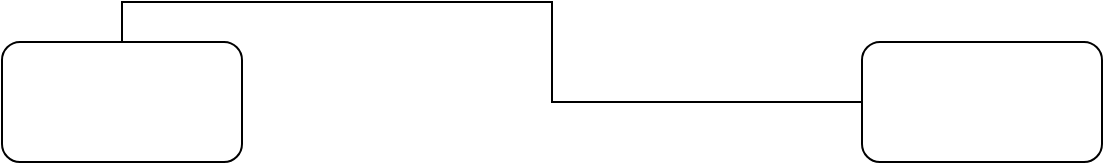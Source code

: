 <mxfile version="14.2.7" type="github">
  <diagram id="mwO0Q222d81qd1t-RhxE" name="Page-1">
    <mxGraphModel dx="1422" dy="762" grid="1" gridSize="10" guides="1" tooltips="1" connect="1" arrows="1" fold="1" page="1" pageScale="1" pageWidth="827" pageHeight="1169" math="0" shadow="0">
      <root>
        <mxCell id="0" />
        <mxCell id="1" parent="0" />
        <mxCell id="Kp3r8ncGNPS8CT-mT6it-3" style="edgeStyle=orthogonalEdgeStyle;rounded=0;orthogonalLoop=1;jettySize=auto;html=1;exitX=0.5;exitY=0;exitDx=0;exitDy=0;startArrow=none;startFill=0;endArrow=none;endFill=0;" edge="1" parent="1" source="Kp3r8ncGNPS8CT-mT6it-1" target="Kp3r8ncGNPS8CT-mT6it-2">
          <mxGeometry relative="1" as="geometry" />
        </mxCell>
        <mxCell id="Kp3r8ncGNPS8CT-mT6it-1" value="" style="rounded=1;whiteSpace=wrap;html=1;" vertex="1" parent="1">
          <mxGeometry x="160" y="280" width="120" height="60" as="geometry" />
        </mxCell>
        <mxCell id="Kp3r8ncGNPS8CT-mT6it-2" value="" style="rounded=1;whiteSpace=wrap;html=1;" vertex="1" parent="1">
          <mxGeometry x="590" y="280" width="120" height="60" as="geometry" />
        </mxCell>
      </root>
    </mxGraphModel>
  </diagram>
</mxfile>
